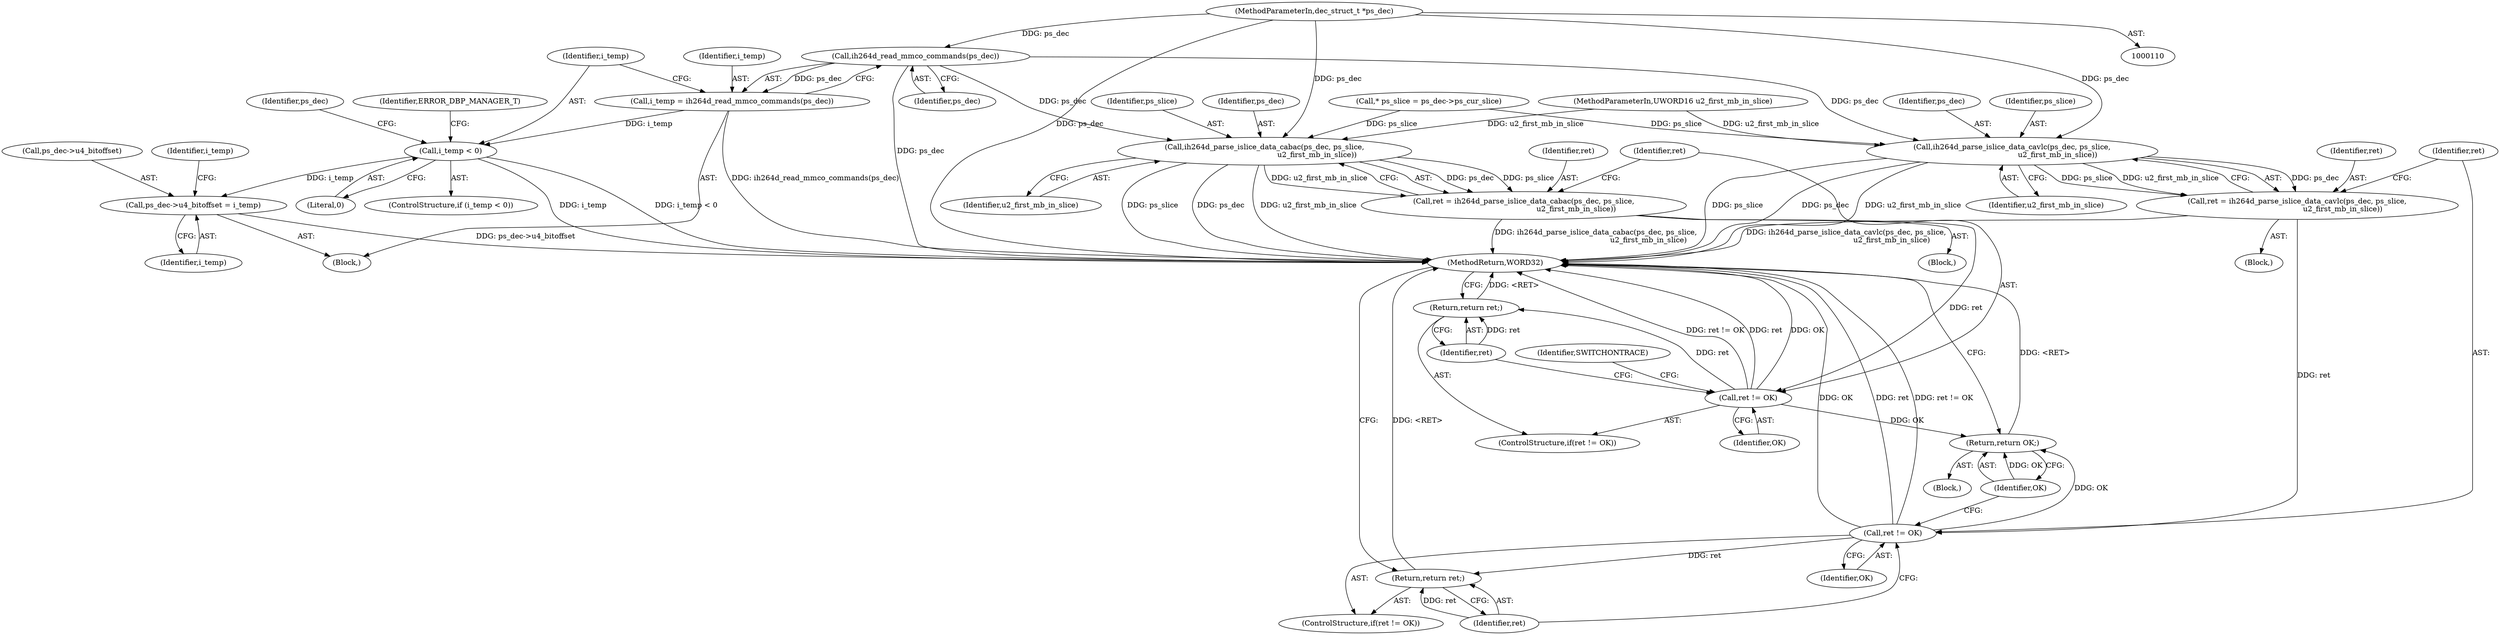 digraph "0_Android_943323f1d9d3dd5c2634deb26cbe72343ca6b3db_1@API" {
"1000163" [label="(Call,ih264d_read_mmco_commands(ps_dec))"];
"1000111" [label="(MethodParameterIn,dec_struct_t *ps_dec)"];
"1000161" [label="(Call,i_temp = ih264d_read_mmco_commands(ps_dec))"];
"1000166" [label="(Call,i_temp < 0)"];
"1000172" [label="(Call,ps_dec->u4_bitoffset = i_temp)"];
"1000387" [label="(Call,ih264d_parse_islice_data_cabac(ps_dec, ps_slice,\n                                             u2_first_mb_in_slice))"];
"1000385" [label="(Call,ret = ih264d_parse_islice_data_cabac(ps_dec, ps_slice,\n                                             u2_first_mb_in_slice))"];
"1000392" [label="(Call,ret != OK)"];
"1000395" [label="(Return,return ret;)"];
"1000431" [label="(Return,return OK;)"];
"1000421" [label="(Call,ih264d_parse_islice_data_cavlc(ps_dec, ps_slice,\n                                       u2_first_mb_in_slice))"];
"1000419" [label="(Call,ret = ih264d_parse_islice_data_cavlc(ps_dec, ps_slice,\n                                       u2_first_mb_in_slice))"];
"1000426" [label="(Call,ret != OK)"];
"1000429" [label="(Return,return ret;)"];
"1000168" [label="(Literal,0)"];
"1000429" [label="(Return,return ret;)"];
"1000112" [label="(MethodParameterIn,UWORD16 u2_first_mb_in_slice)"];
"1000176" [label="(Identifier,i_temp)"];
"1000387" [label="(Call,ih264d_parse_islice_data_cabac(ps_dec, ps_slice,\n                                             u2_first_mb_in_slice))"];
"1000163" [label="(Call,ih264d_read_mmco_commands(ps_dec))"];
"1000390" [label="(Identifier,u2_first_mb_in_slice)"];
"1000426" [label="(Call,ret != OK)"];
"1000394" [label="(Identifier,OK)"];
"1000395" [label="(Return,return ret;)"];
"1000422" [label="(Identifier,ps_dec)"];
"1000364" [label="(Block,)"];
"1000174" [label="(Identifier,ps_dec)"];
"1000113" [label="(Block,)"];
"1000432" [label="(Identifier,OK)"];
"1000397" [label="(Identifier,SWITCHONTRACE)"];
"1000171" [label="(Identifier,ERROR_DBP_MANAGER_T)"];
"1000166" [label="(Call,i_temp < 0)"];
"1000389" [label="(Identifier,ps_slice)"];
"1000433" [label="(MethodReturn,WORD32)"];
"1000419" [label="(Call,ret = ih264d_parse_islice_data_cavlc(ps_dec, ps_slice,\n                                       u2_first_mb_in_slice))"];
"1000427" [label="(Identifier,ret)"];
"1000162" [label="(Identifier,i_temp)"];
"1000161" [label="(Call,i_temp = ih264d_read_mmco_commands(ps_dec))"];
"1000421" [label="(Call,ih264d_parse_islice_data_cavlc(ps_dec, ps_slice,\n                                       u2_first_mb_in_slice))"];
"1000388" [label="(Identifier,ps_dec)"];
"1000425" [label="(ControlStructure,if(ret != OK))"];
"1000160" [label="(Block,)"];
"1000424" [label="(Identifier,u2_first_mb_in_slice)"];
"1000164" [label="(Identifier,ps_dec)"];
"1000173" [label="(Call,ps_dec->u4_bitoffset)"];
"1000396" [label="(Identifier,ret)"];
"1000428" [label="(Identifier,OK)"];
"1000386" [label="(Identifier,ret)"];
"1000165" [label="(ControlStructure,if (i_temp < 0))"];
"1000392" [label="(Call,ret != OK)"];
"1000385" [label="(Call,ret = ih264d_parse_islice_data_cabac(ps_dec, ps_slice,\n                                             u2_first_mb_in_slice))"];
"1000121" [label="(Call,* ps_slice = ps_dec->ps_cur_slice)"];
"1000393" [label="(Identifier,ret)"];
"1000420" [label="(Identifier,ret)"];
"1000431" [label="(Return,return OK;)"];
"1000400" [label="(Block,)"];
"1000391" [label="(ControlStructure,if(ret != OK))"];
"1000167" [label="(Identifier,i_temp)"];
"1000430" [label="(Identifier,ret)"];
"1000423" [label="(Identifier,ps_slice)"];
"1000111" [label="(MethodParameterIn,dec_struct_t *ps_dec)"];
"1000188" [label="(Identifier,i_temp)"];
"1000172" [label="(Call,ps_dec->u4_bitoffset = i_temp)"];
"1000163" -> "1000161"  [label="AST: "];
"1000163" -> "1000164"  [label="CFG: "];
"1000164" -> "1000163"  [label="AST: "];
"1000161" -> "1000163"  [label="CFG: "];
"1000163" -> "1000433"  [label="DDG: ps_dec"];
"1000163" -> "1000161"  [label="DDG: ps_dec"];
"1000111" -> "1000163"  [label="DDG: ps_dec"];
"1000163" -> "1000387"  [label="DDG: ps_dec"];
"1000163" -> "1000421"  [label="DDG: ps_dec"];
"1000111" -> "1000110"  [label="AST: "];
"1000111" -> "1000433"  [label="DDG: ps_dec"];
"1000111" -> "1000387"  [label="DDG: ps_dec"];
"1000111" -> "1000421"  [label="DDG: ps_dec"];
"1000161" -> "1000160"  [label="AST: "];
"1000162" -> "1000161"  [label="AST: "];
"1000167" -> "1000161"  [label="CFG: "];
"1000161" -> "1000433"  [label="DDG: ih264d_read_mmco_commands(ps_dec)"];
"1000161" -> "1000166"  [label="DDG: i_temp"];
"1000166" -> "1000165"  [label="AST: "];
"1000166" -> "1000168"  [label="CFG: "];
"1000167" -> "1000166"  [label="AST: "];
"1000168" -> "1000166"  [label="AST: "];
"1000171" -> "1000166"  [label="CFG: "];
"1000174" -> "1000166"  [label="CFG: "];
"1000166" -> "1000433"  [label="DDG: i_temp < 0"];
"1000166" -> "1000433"  [label="DDG: i_temp"];
"1000166" -> "1000172"  [label="DDG: i_temp"];
"1000172" -> "1000160"  [label="AST: "];
"1000172" -> "1000176"  [label="CFG: "];
"1000173" -> "1000172"  [label="AST: "];
"1000176" -> "1000172"  [label="AST: "];
"1000188" -> "1000172"  [label="CFG: "];
"1000172" -> "1000433"  [label="DDG: ps_dec->u4_bitoffset"];
"1000387" -> "1000385"  [label="AST: "];
"1000387" -> "1000390"  [label="CFG: "];
"1000388" -> "1000387"  [label="AST: "];
"1000389" -> "1000387"  [label="AST: "];
"1000390" -> "1000387"  [label="AST: "];
"1000385" -> "1000387"  [label="CFG: "];
"1000387" -> "1000433"  [label="DDG: ps_slice"];
"1000387" -> "1000433"  [label="DDG: ps_dec"];
"1000387" -> "1000433"  [label="DDG: u2_first_mb_in_slice"];
"1000387" -> "1000385"  [label="DDG: ps_dec"];
"1000387" -> "1000385"  [label="DDG: ps_slice"];
"1000387" -> "1000385"  [label="DDG: u2_first_mb_in_slice"];
"1000121" -> "1000387"  [label="DDG: ps_slice"];
"1000112" -> "1000387"  [label="DDG: u2_first_mb_in_slice"];
"1000385" -> "1000364"  [label="AST: "];
"1000386" -> "1000385"  [label="AST: "];
"1000393" -> "1000385"  [label="CFG: "];
"1000385" -> "1000433"  [label="DDG: ih264d_parse_islice_data_cabac(ps_dec, ps_slice,\n                                             u2_first_mb_in_slice)"];
"1000385" -> "1000392"  [label="DDG: ret"];
"1000392" -> "1000391"  [label="AST: "];
"1000392" -> "1000394"  [label="CFG: "];
"1000393" -> "1000392"  [label="AST: "];
"1000394" -> "1000392"  [label="AST: "];
"1000396" -> "1000392"  [label="CFG: "];
"1000397" -> "1000392"  [label="CFG: "];
"1000392" -> "1000433"  [label="DDG: OK"];
"1000392" -> "1000433"  [label="DDG: ret != OK"];
"1000392" -> "1000433"  [label="DDG: ret"];
"1000392" -> "1000395"  [label="DDG: ret"];
"1000392" -> "1000431"  [label="DDG: OK"];
"1000395" -> "1000391"  [label="AST: "];
"1000395" -> "1000396"  [label="CFG: "];
"1000396" -> "1000395"  [label="AST: "];
"1000433" -> "1000395"  [label="CFG: "];
"1000395" -> "1000433"  [label="DDG: <RET>"];
"1000396" -> "1000395"  [label="DDG: ret"];
"1000431" -> "1000113"  [label="AST: "];
"1000431" -> "1000432"  [label="CFG: "];
"1000432" -> "1000431"  [label="AST: "];
"1000433" -> "1000431"  [label="CFG: "];
"1000431" -> "1000433"  [label="DDG: <RET>"];
"1000432" -> "1000431"  [label="DDG: OK"];
"1000426" -> "1000431"  [label="DDG: OK"];
"1000421" -> "1000419"  [label="AST: "];
"1000421" -> "1000424"  [label="CFG: "];
"1000422" -> "1000421"  [label="AST: "];
"1000423" -> "1000421"  [label="AST: "];
"1000424" -> "1000421"  [label="AST: "];
"1000419" -> "1000421"  [label="CFG: "];
"1000421" -> "1000433"  [label="DDG: ps_slice"];
"1000421" -> "1000433"  [label="DDG: ps_dec"];
"1000421" -> "1000433"  [label="DDG: u2_first_mb_in_slice"];
"1000421" -> "1000419"  [label="DDG: ps_dec"];
"1000421" -> "1000419"  [label="DDG: ps_slice"];
"1000421" -> "1000419"  [label="DDG: u2_first_mb_in_slice"];
"1000121" -> "1000421"  [label="DDG: ps_slice"];
"1000112" -> "1000421"  [label="DDG: u2_first_mb_in_slice"];
"1000419" -> "1000400"  [label="AST: "];
"1000420" -> "1000419"  [label="AST: "];
"1000427" -> "1000419"  [label="CFG: "];
"1000419" -> "1000433"  [label="DDG: ih264d_parse_islice_data_cavlc(ps_dec, ps_slice,\n                                       u2_first_mb_in_slice)"];
"1000419" -> "1000426"  [label="DDG: ret"];
"1000426" -> "1000425"  [label="AST: "];
"1000426" -> "1000428"  [label="CFG: "];
"1000427" -> "1000426"  [label="AST: "];
"1000428" -> "1000426"  [label="AST: "];
"1000430" -> "1000426"  [label="CFG: "];
"1000432" -> "1000426"  [label="CFG: "];
"1000426" -> "1000433"  [label="DDG: OK"];
"1000426" -> "1000433"  [label="DDG: ret"];
"1000426" -> "1000433"  [label="DDG: ret != OK"];
"1000426" -> "1000429"  [label="DDG: ret"];
"1000429" -> "1000425"  [label="AST: "];
"1000429" -> "1000430"  [label="CFG: "];
"1000430" -> "1000429"  [label="AST: "];
"1000433" -> "1000429"  [label="CFG: "];
"1000429" -> "1000433"  [label="DDG: <RET>"];
"1000430" -> "1000429"  [label="DDG: ret"];
}
